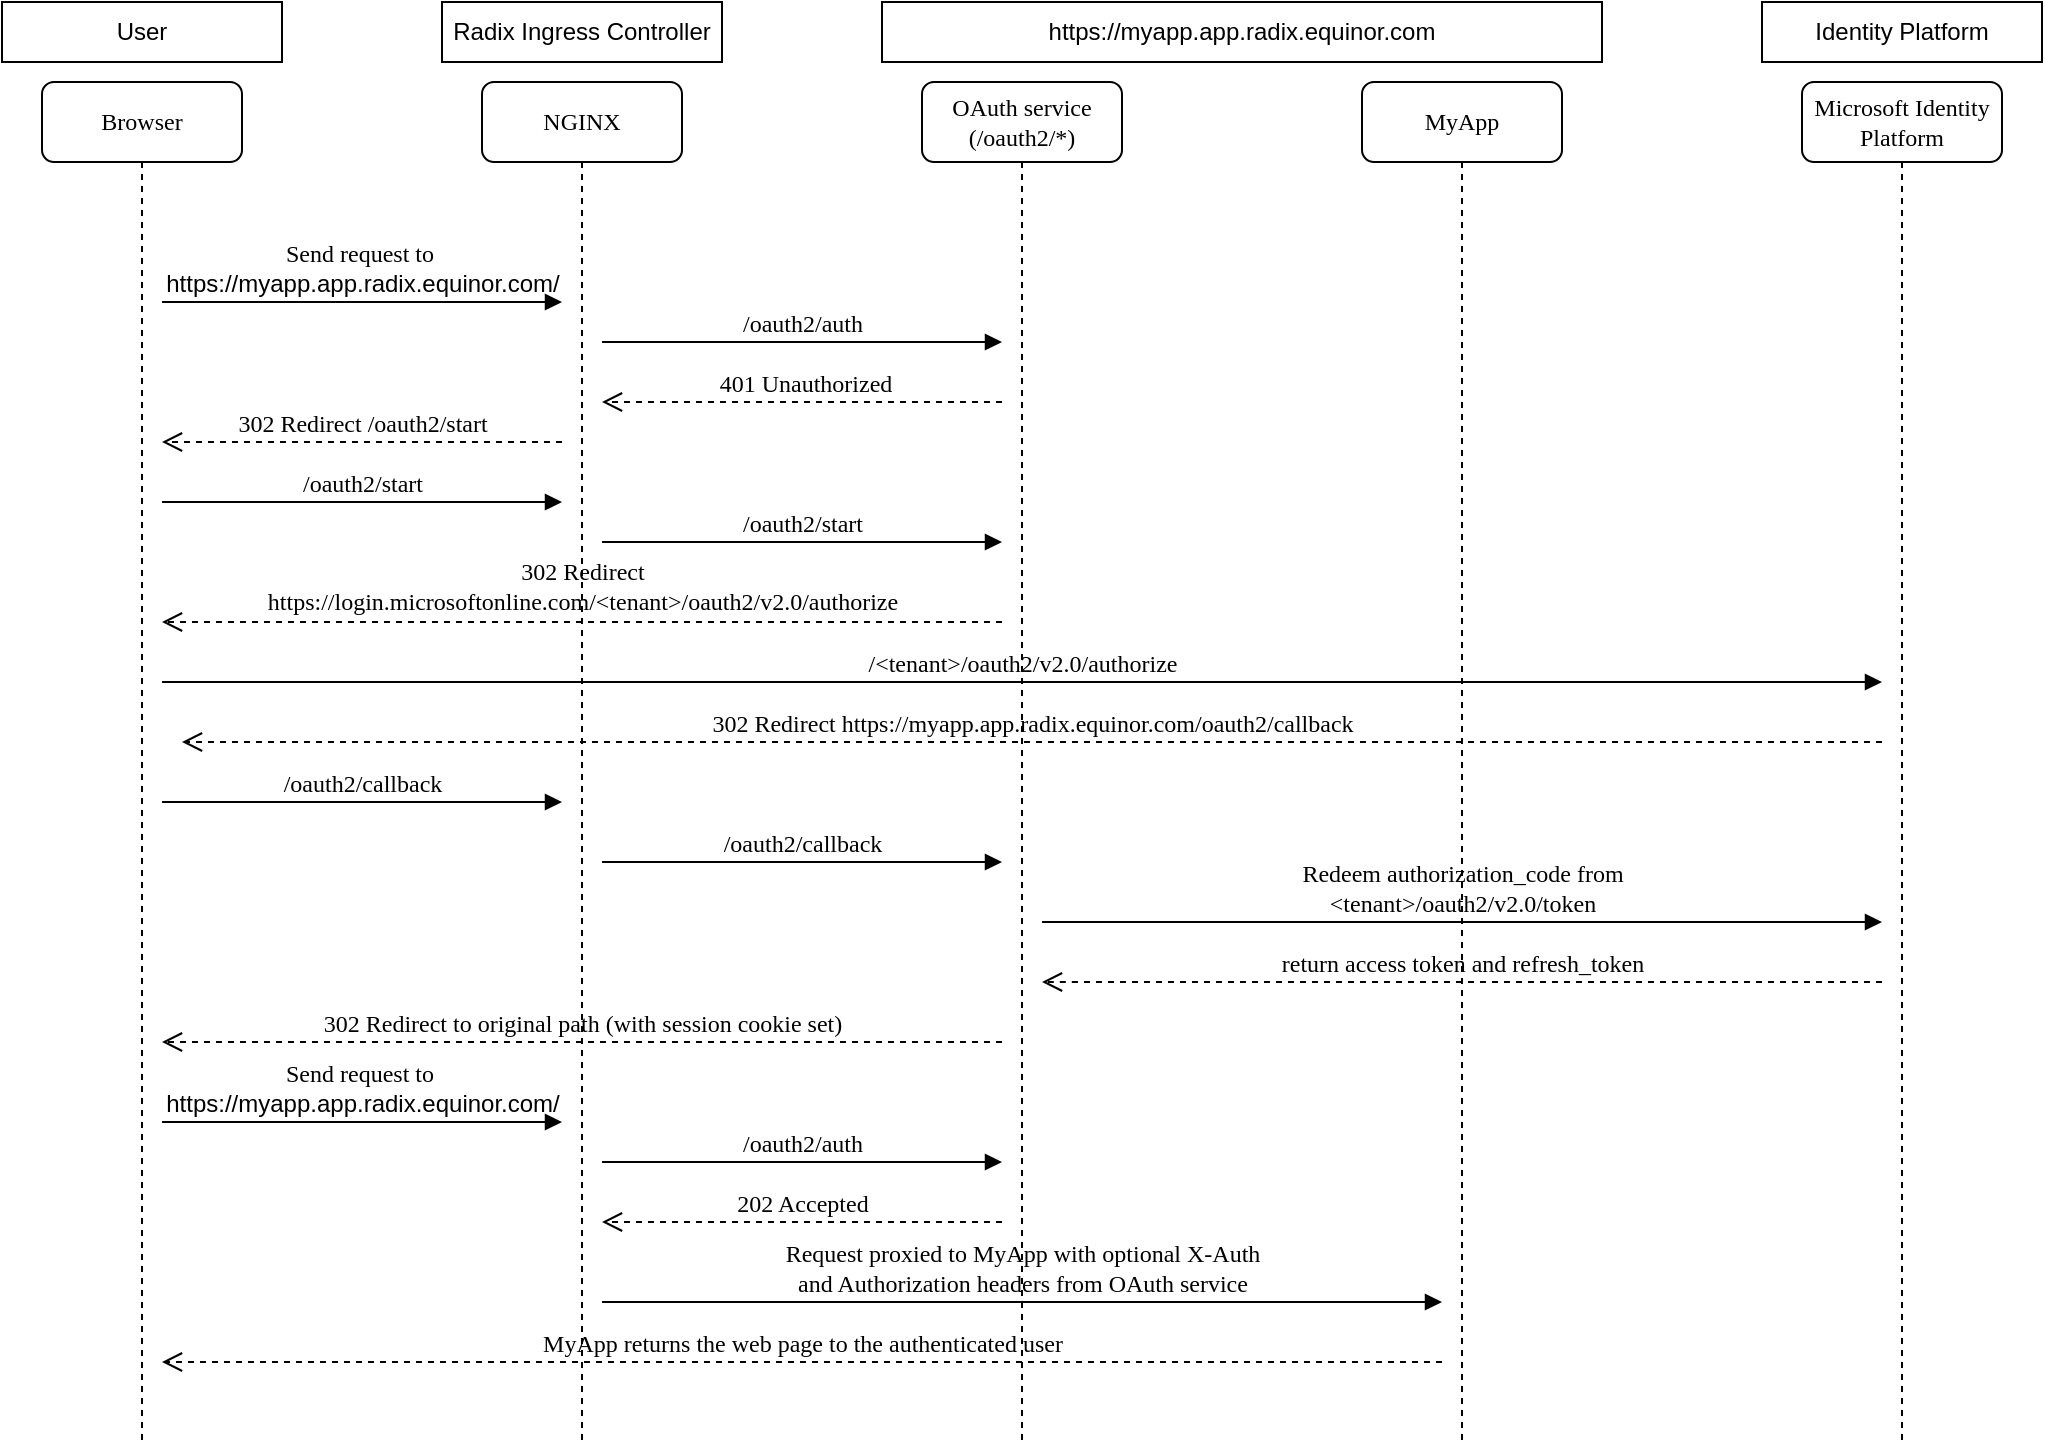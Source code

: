 <mxfile version="15.8.6" type="device"><diagram name="Page-1" id="13e1069c-82ec-6db2-03f1-153e76fe0fe0"><mxGraphModel dx="2062" dy="1065" grid="1" gridSize="10" guides="1" tooltips="1" connect="1" arrows="1" fold="1" page="1" pageScale="1" pageWidth="1100" pageHeight="850" background="none" math="0" shadow="0"><root><mxCell id="0"/><mxCell id="1" parent="0"/><mxCell id="7baba1c4bc27f4b0-2" value="NGINX" style="shape=umlLifeline;perimeter=lifelinePerimeter;whiteSpace=wrap;html=1;container=1;collapsible=0;recursiveResize=0;outlineConnect=0;rounded=1;shadow=0;comic=0;labelBackgroundColor=none;strokeWidth=1;fontFamily=Verdana;fontSize=12;align=center;perimeterSpacing=0;" parent="1" vertex="1"><mxGeometry x="280" y="80" width="100" height="680" as="geometry"/></mxCell><mxCell id="8RR8p2zfGlRG1fkUl3cB-9" value="302 Redirect&lt;br&gt;https://login.microsoftonline.com/&amp;lt;tenant&amp;gt;/oauth2/v2.0/authorize&lt;span style=&quot;color: rgb(255 , 255 , 255) ; font-family: &amp;#34;consolas&amp;#34; , &amp;#34;lucida console&amp;#34; , &amp;#34;courier new&amp;#34; , monospace ; text-align: left ; background-color: rgb(255 , 255 , 255)&quot;&gt;&lt;br&gt;&lt;/span&gt;" style="html=1;verticalAlign=bottom;endArrow=open;dashed=1;endSize=8;labelBackgroundColor=none;fontFamily=Verdana;fontSize=12;edgeStyle=elbowEdgeStyle;elbow=vertical;" edge="1" parent="7baba1c4bc27f4b0-2"><mxGeometry relative="1" as="geometry"><mxPoint x="-160" y="270" as="targetPoint"/><Array as="points"><mxPoint x="130" y="270"/></Array><mxPoint x="260" y="270" as="sourcePoint"/></mxGeometry></mxCell><mxCell id="8RR8p2zfGlRG1fkUl3cB-4" value="/oauth2/auth" style="html=1;verticalAlign=bottom;endArrow=block;labelBackgroundColor=none;fontFamily=Verdana;fontSize=12;" edge="1" parent="7baba1c4bc27f4b0-2"><mxGeometry relative="1" as="geometry"><mxPoint x="60" y="130" as="sourcePoint"/><mxPoint x="260" y="130" as="targetPoint"/></mxGeometry></mxCell><mxCell id="8RR8p2zfGlRG1fkUl3cB-5" value="&amp;nbsp;401 Unauthorized" style="html=1;verticalAlign=bottom;endArrow=open;dashed=1;endSize=8;labelBackgroundColor=none;fontFamily=Verdana;fontSize=12;edgeStyle=elbowEdgeStyle;elbow=vertical;" edge="1" parent="7baba1c4bc27f4b0-2"><mxGeometry relative="1" as="geometry"><mxPoint x="60" y="160" as="targetPoint"/><Array as="points"><mxPoint x="130" y="160"/></Array><mxPoint x="260" y="160" as="sourcePoint"/></mxGeometry></mxCell><mxCell id="8RR8p2zfGlRG1fkUl3cB-6" value="302 Redirect /oauth2/start" style="html=1;verticalAlign=bottom;endArrow=open;dashed=1;endSize=8;labelBackgroundColor=none;fontFamily=Verdana;fontSize=12;edgeStyle=elbowEdgeStyle;elbow=vertical;" edge="1" parent="7baba1c4bc27f4b0-2"><mxGeometry relative="1" as="geometry"><mxPoint x="-160" y="180" as="targetPoint"/><Array as="points"><mxPoint x="-80" y="180"/></Array><mxPoint x="40" y="180" as="sourcePoint"/></mxGeometry></mxCell><mxCell id="8RR8p2zfGlRG1fkUl3cB-7" value="/oauth2/start" style="html=1;verticalAlign=bottom;endArrow=block;labelBackgroundColor=none;fontFamily=Verdana;fontSize=12;" edge="1" parent="7baba1c4bc27f4b0-2"><mxGeometry relative="1" as="geometry"><mxPoint x="-160" y="210" as="sourcePoint"/><mxPoint x="40" y="210" as="targetPoint"/></mxGeometry></mxCell><mxCell id="8RR8p2zfGlRG1fkUl3cB-8" value="/oauth2/start" style="html=1;verticalAlign=bottom;endArrow=block;labelBackgroundColor=none;fontFamily=Verdana;fontSize=12;" edge="1" parent="7baba1c4bc27f4b0-2"><mxGeometry relative="1" as="geometry"><mxPoint x="60" y="230" as="sourcePoint"/><mxPoint x="260" y="230" as="targetPoint"/></mxGeometry></mxCell><mxCell id="8RR8p2zfGlRG1fkUl3cB-10" value="/&amp;lt;tenant&amp;gt;/oauth2/v2.0/authorize" style="html=1;verticalAlign=bottom;endArrow=block;labelBackgroundColor=none;fontFamily=Verdana;fontSize=12;" edge="1" parent="7baba1c4bc27f4b0-2"><mxGeometry relative="1" as="geometry"><mxPoint x="-160" y="300" as="sourcePoint"/><mxPoint x="700" y="300" as="targetPoint"/></mxGeometry></mxCell><mxCell id="8RR8p2zfGlRG1fkUl3cB-19" value="202 Accepted" style="html=1;verticalAlign=bottom;endArrow=open;dashed=1;endSize=8;labelBackgroundColor=none;fontFamily=Verdana;fontSize=12;edgeStyle=elbowEdgeStyle;elbow=vertical;" edge="1" parent="7baba1c4bc27f4b0-2"><mxGeometry relative="1" as="geometry"><mxPoint x="60" y="570" as="targetPoint"/><Array as="points"><mxPoint x="130" y="570"/></Array><mxPoint x="260" y="570" as="sourcePoint"/></mxGeometry></mxCell><mxCell id="7baba1c4bc27f4b0-3" value="OAuth service (/oauth2/*)" style="shape=umlLifeline;perimeter=lifelinePerimeter;whiteSpace=wrap;html=1;container=1;collapsible=0;recursiveResize=0;outlineConnect=0;rounded=1;shadow=0;comic=0;labelBackgroundColor=none;strokeWidth=1;fontFamily=Verdana;fontSize=12;align=center;" parent="1" vertex="1"><mxGeometry x="500" y="80" width="100" height="680" as="geometry"/></mxCell><mxCell id="7baba1c4bc27f4b0-4" value="MyApp" style="shape=umlLifeline;perimeter=lifelinePerimeter;whiteSpace=wrap;html=1;container=1;collapsible=0;recursiveResize=0;outlineConnect=0;rounded=1;shadow=0;comic=0;labelBackgroundColor=none;strokeWidth=1;fontFamily=Verdana;fontSize=12;align=center;" parent="1" vertex="1"><mxGeometry x="720" y="80" width="100" height="680" as="geometry"/></mxCell><mxCell id="7baba1c4bc27f4b0-5" value="Microsoft Identity Platform" style="shape=umlLifeline;perimeter=lifelinePerimeter;whiteSpace=wrap;html=1;container=1;collapsible=0;recursiveResize=0;outlineConnect=0;rounded=1;shadow=0;comic=0;labelBackgroundColor=none;strokeWidth=1;fontFamily=Verdana;fontSize=12;align=center;" parent="1" vertex="1"><mxGeometry x="940" y="80" width="100" height="680" as="geometry"/></mxCell><mxCell id="7baba1c4bc27f4b0-8" value="Browser" style="shape=umlLifeline;perimeter=lifelinePerimeter;whiteSpace=wrap;html=1;container=1;collapsible=0;recursiveResize=0;outlineConnect=0;rounded=1;shadow=0;comic=0;labelBackgroundColor=none;strokeWidth=1;fontFamily=Verdana;fontSize=12;align=center;" parent="1" vertex="1"><mxGeometry x="60" y="80" width="100" height="680" as="geometry"/></mxCell><mxCell id="8RR8p2zfGlRG1fkUl3cB-1" value="Send request to&amp;nbsp;&lt;br&gt;&lt;span style=&quot;font-family: &amp;#34;helvetica&amp;#34;&quot;&gt;https://myapp.app.radix.equinor.com/&lt;/span&gt;" style="html=1;verticalAlign=bottom;endArrow=block;labelBackgroundColor=none;fontFamily=Verdana;fontSize=12;" edge="1" parent="1"><mxGeometry relative="1" as="geometry"><mxPoint x="120" y="190" as="sourcePoint"/><mxPoint x="320" y="190" as="targetPoint"/></mxGeometry></mxCell><mxCell id="8RR8p2zfGlRG1fkUl3cB-2" value="https://myapp.app.radix.equinor.com" style="rounded=0;whiteSpace=wrap;html=1;" vertex="1" parent="1"><mxGeometry x="480" y="40" width="360" height="30" as="geometry"/></mxCell><mxCell id="8RR8p2zfGlRG1fkUl3cB-12" value="/oauth2/callback" style="html=1;verticalAlign=bottom;endArrow=block;labelBackgroundColor=none;fontFamily=Verdana;fontSize=12;" edge="1" parent="1"><mxGeometry relative="1" as="geometry"><mxPoint x="120" y="440" as="sourcePoint"/><mxPoint x="320" y="440" as="targetPoint"/></mxGeometry></mxCell><mxCell id="8RR8p2zfGlRG1fkUl3cB-13" value="Redeem authorization_code from&lt;br&gt;&amp;lt;tenant&amp;gt;/oauth2/v2.0/token" style="html=1;verticalAlign=bottom;endArrow=block;labelBackgroundColor=none;fontFamily=Verdana;fontSize=12;" edge="1" parent="1"><mxGeometry relative="1" as="geometry"><mxPoint x="560" y="500" as="sourcePoint"/><mxPoint x="980" y="500" as="targetPoint"/></mxGeometry></mxCell><mxCell id="8RR8p2zfGlRG1fkUl3cB-14" value="return access token and refresh_token" style="html=1;verticalAlign=bottom;endArrow=open;dashed=1;endSize=8;labelBackgroundColor=none;fontFamily=Verdana;fontSize=12;edgeStyle=elbowEdgeStyle;elbow=vertical;" edge="1" parent="1"><mxGeometry relative="1" as="geometry"><mxPoint x="560" y="530" as="targetPoint"/><Array as="points"><mxPoint x="568" y="530"/></Array><mxPoint x="980" y="530" as="sourcePoint"/></mxGeometry></mxCell><mxCell id="8RR8p2zfGlRG1fkUl3cB-16" value="/oauth2/callback" style="html=1;verticalAlign=bottom;endArrow=block;labelBackgroundColor=none;fontFamily=Verdana;fontSize=12;" edge="1" parent="1"><mxGeometry relative="1" as="geometry"><mxPoint x="340" y="470" as="sourcePoint"/><mxPoint x="540" y="470" as="targetPoint"/></mxGeometry></mxCell><mxCell id="8RR8p2zfGlRG1fkUl3cB-17" value="Send request to&amp;nbsp;&lt;br&gt;&lt;span style=&quot;font-family: &amp;#34;helvetica&amp;#34;&quot;&gt;https://myapp.app.radix.equinor.com/&lt;/span&gt;" style="html=1;verticalAlign=bottom;endArrow=block;labelBackgroundColor=none;fontFamily=Verdana;fontSize=12;" edge="1" parent="1"><mxGeometry relative="1" as="geometry"><mxPoint x="120" y="600" as="sourcePoint"/><mxPoint x="320" y="600" as="targetPoint"/></mxGeometry></mxCell><mxCell id="8RR8p2zfGlRG1fkUl3cB-18" value="/oauth2/auth" style="html=1;verticalAlign=bottom;endArrow=block;labelBackgroundColor=none;fontFamily=Verdana;fontSize=12;" edge="1" parent="1"><mxGeometry relative="1" as="geometry"><mxPoint x="340" y="620" as="sourcePoint"/><mxPoint x="540" y="620" as="targetPoint"/></mxGeometry></mxCell><mxCell id="8RR8p2zfGlRG1fkUl3cB-20" value="Request proxied to MyApp with optional X-Auth&lt;br&gt;and Authorization headers from OAuth service" style="html=1;verticalAlign=bottom;endArrow=block;labelBackgroundColor=none;fontFamily=Verdana;fontSize=12;" edge="1" parent="1"><mxGeometry relative="1" as="geometry"><mxPoint x="340" y="690" as="sourcePoint"/><mxPoint x="760" y="690" as="targetPoint"/></mxGeometry></mxCell><mxCell id="8RR8p2zfGlRG1fkUl3cB-11" value="302 Redirect&amp;nbsp;https://myapp.app.radix.equinor.com/oauth2/callback" style="html=1;verticalAlign=bottom;endArrow=open;dashed=1;endSize=8;labelBackgroundColor=none;fontFamily=Verdana;fontSize=12;edgeStyle=elbowEdgeStyle;elbow=vertical;" edge="1" parent="1"><mxGeometry relative="1" as="geometry"><mxPoint x="130" y="410" as="targetPoint"/><Array as="points"><mxPoint x="607.5" y="410"/></Array><mxPoint x="980" y="410" as="sourcePoint"/></mxGeometry></mxCell><mxCell id="8RR8p2zfGlRG1fkUl3cB-15" value="302 Redirect to original path (with session cookie set)" style="html=1;verticalAlign=bottom;endArrow=open;dashed=1;endSize=8;labelBackgroundColor=none;fontFamily=Verdana;fontSize=12;edgeStyle=elbowEdgeStyle;elbow=vertical;" edge="1" parent="1"><mxGeometry relative="1" as="geometry"><mxPoint x="120" y="560" as="targetPoint"/><Array as="points"><mxPoint x="198" y="560"/></Array><mxPoint x="540" y="560" as="sourcePoint"/></mxGeometry></mxCell><mxCell id="8RR8p2zfGlRG1fkUl3cB-21" value="MyApp returns the web page to the authenticated user" style="html=1;verticalAlign=bottom;endArrow=open;dashed=1;endSize=8;labelBackgroundColor=none;fontFamily=Verdana;fontSize=12;edgeStyle=elbowEdgeStyle;elbow=vertical;" edge="1" parent="1"><mxGeometry relative="1" as="geometry"><mxPoint x="120" y="720" as="targetPoint"/><Array as="points"><mxPoint x="388" y="720"/></Array><mxPoint x="760" y="720" as="sourcePoint"/></mxGeometry></mxCell><mxCell id="8RR8p2zfGlRG1fkUl3cB-22" value="Radix Ingress Controller" style="rounded=0;whiteSpace=wrap;html=1;" vertex="1" parent="1"><mxGeometry x="260" y="40" width="140" height="30" as="geometry"/></mxCell><mxCell id="8RR8p2zfGlRG1fkUl3cB-23" value="Identity Platform" style="rounded=0;whiteSpace=wrap;html=1;" vertex="1" parent="1"><mxGeometry x="920" y="40" width="140" height="30" as="geometry"/></mxCell><mxCell id="8RR8p2zfGlRG1fkUl3cB-24" value="User" style="rounded=0;whiteSpace=wrap;html=1;" vertex="1" parent="1"><mxGeometry x="40" y="40" width="140" height="30" as="geometry"/></mxCell></root></mxGraphModel></diagram></mxfile>
